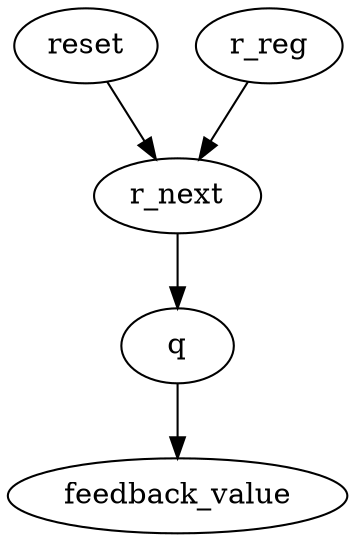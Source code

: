strict digraph "" {
	reset -> r_next	[weight=1.0];
	r_next -> q	[weight=1.0];
	q -> feedback_value	[weight=1.0];
	r_reg -> r_next	[weight=1.0];
}
